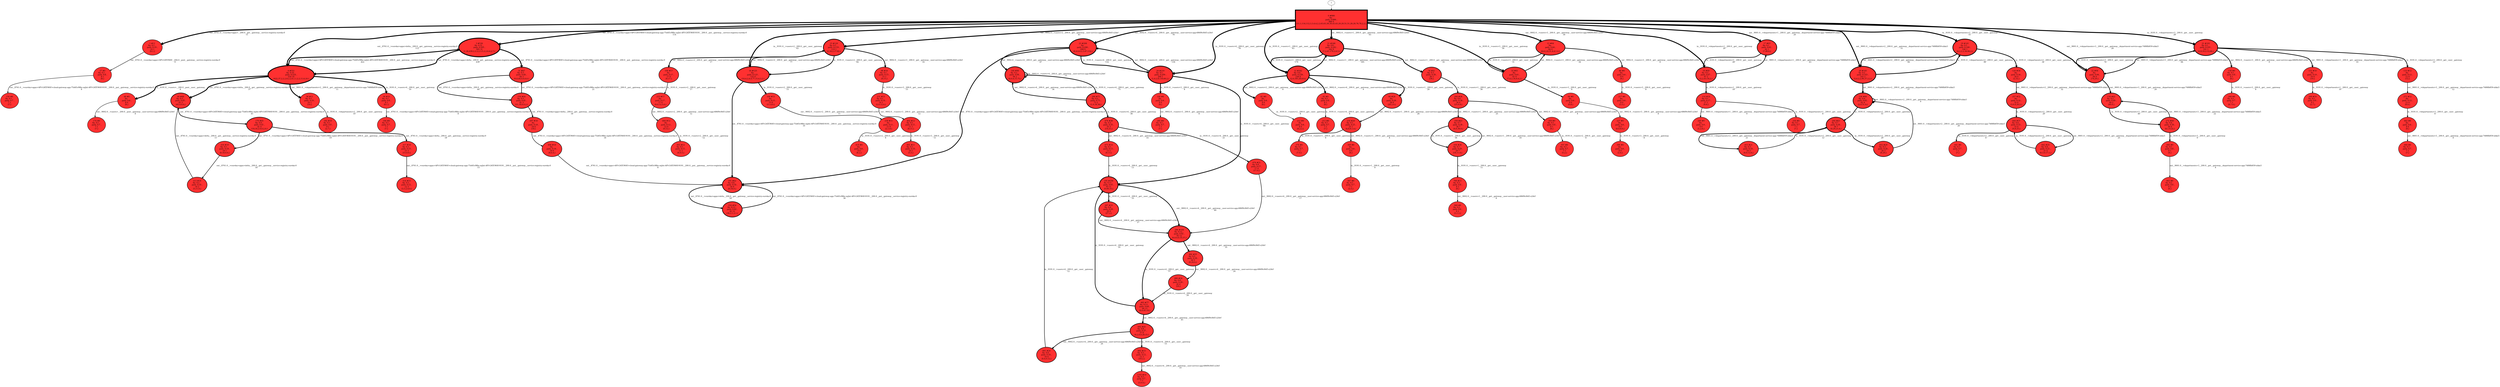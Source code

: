 // produced with flexfringe // 
digraph DFA {
	0 [label="root" shape=box];
		I -> 0;
	0 [ label="0 #886
fin: 
 path: 0:886 , 
886 0
[11,1,114,112,3,3,4,4,2,2,63,63,30,30,43,43,20,20,51,51,28,28,78,78,2,2,]" , style=filled, fillcolor="firebrick1", width=2.05256, height=2.05256, penwidth=6.78784];
		0 -> 1 [label="out__8761.0__>eureka>apps>__200.0__get__gateway__service-registry-eureka-0
11 " , penwidth=6.78784 ];
		0 -> 3 [label="out__8761.0__>eureka>apps>API-GATEWAY>cloud-gateway-app-75d45c98bc-mjlxt-API-GATEWAY-9191__200.0__put__gateway__service-registry-eureka-0
114 " , penwidth=6.78784 ];
		0 -> 4 [label="out__8761.0__>eureka>apps>delta__200.0__get__gateway__service-registry-eureka-0
112 " , penwidth=6.78784 ];
		0 -> 11 [label="out__9002.0__>users>1__200.0__get__gateway__user-service-app-686f9cf445-z24rf
63 " , penwidth=6.78784 ];
		0 -> 12 [label="in__9191.0__>users>1__200.0__get__user__gateway
63 " , penwidth=6.78784 ];
		0 -> 13 [label="out__9002.0__>users>3__200.0__get__gateway__user-service-app-686f9cf445-z24rf
30 " , penwidth=6.78784 ];
		0 -> 14 [label="in__9191.0__>users>3__200.0__get__user__gateway
30 " , penwidth=6.78784 ];
		0 -> 15 [label="out__9002.0__>users>2__200.0__get__gateway__user-service-app-686f9cf445-z24rf
43 " , penwidth=6.78784 ];
		0 -> 16 [label="in__9191.0__>users>2__200.0__get__user__gateway
43 " , penwidth=6.78784 ];
		0 -> 17 [label="out__9001.0__>departments>1__200.0__get__gateway__department-service-app-7488fb859-xhkx5
20 " , penwidth=6.78784 ];
		0 -> 18 [label="in__9191.0__>departments>1__200.0__get__user__gateway
20 " , penwidth=6.78784 ];
		0 -> 19 [label="in__9191.0__>departments>2__200.0__get__user__gateway
51 " , penwidth=6.78784 ];
		0 -> 20 [label="out__9001.0__>departments>2__200.0__get__gateway__department-service-app-7488fb859-xhkx5
51 " , penwidth=6.78784 ];
		0 -> 21 [label="in__9191.0__>departments>3__200.0__get__user__gateway
28 " , penwidth=6.78784 ];
		0 -> 22 [label="out__9001.0__>departments>3__200.0__get__gateway__department-service-app-7488fb859-xhkx5
28 " , penwidth=6.78784 ];
		0 -> 23 [label="out__9002.0__>users>4__200.0__get__gateway__user-service-app-686f9cf445-z24rf
78 " , penwidth=6.78784 ];
		0 -> 24 [label="in__9191.0__>users>4__200.0__get__user__gateway
78 " , penwidth=6.78784 ];
	1 [ label="1 #11
fin: 0:1 , 
 path: 0:10 , 
10 1
[9,1,]" , style=filled, fillcolor="firebrick1", width=1.24844, height=1.24844, penwidth=2.48491];
		1 -> 27 [label="out__8761.0__>eureka>apps>API-GATEWAY__204.0__post__gateway__service-registry-eureka-0
9 " , penwidth=2.48491 ];
	3 [ label="3 #536
fin: 0:31 , 
 path: 0:505 , 
505 31
[1,26,439,2,2,2,2,3,5,2,2,6,4,2,7,]" , style=filled, fillcolor="firebrick1", width=1.98595, height=1.98595, penwidth=6.286];
		3 -> 31 [label="out__8761.0__>eureka>apps>API-GATEWAY>cloud-gateway-app-75d45c98bc-mjlxt-API-GATEWAY-9191__200.0__put__gateway__service-registry-eureka-0
26 " , penwidth=6.286 ];
		3 -> 4 [label="out__8761.0__>eureka>apps>delta__200.0__get__gateway__service-registry-eureka-0
439 " , penwidth=6.286 ];
	4 [ label="4 #551
fin: 0:35 , 
 path: 0:516 , 
516 35
[422,37,2,2,2,8,2,2,6,1,1,2,2,11,6,10,]" , style=filled, fillcolor="firebrick1", width=1.98973, height=1.98973, penwidth=6.31355];
		4 -> 3 [label="out__8761.0__>eureka>apps>API-GATEWAY>cloud-gateway-app-75d45c98bc-mjlxt-API-GATEWAY-9191__200.0__put__gateway__service-registry-eureka-0
422 " , penwidth=6.31355 ];
		4 -> 44 [label="out__8761.0__>eureka>apps>delta__200.0__get__gateway__service-registry-eureka-0
37 " , penwidth=6.31355 ];
		4 -> 48 [label="in__9191.0__>users>__200.0__post__user__gateway
8 " , penwidth=6.31355 ];
		4 -> 56 [label="out__9001.0__>departments>2__200.0__get__gateway__department-service-app-7488fb859-xhkx5
11 " , penwidth=6.31355 ];
		4 -> 58 [label="in__9191.0__>users>4__200.0__get__user__gateway
10 " , penwidth=6.31355 ];
	11 [ label="11 #248
fin: 0:6 , 
 path: 0:242 , 
242 6
[7,2,41,179,2,6,5,]" , style=filled, fillcolor="firebrick1", width=1.87448, height=1.87448, penwidth=5.51745];
		11 -> 74 [label="out__9002.0__>users>1__200.0__get__gateway__user-service-app-686f9cf445-z24rf
41 " , penwidth=5.51745 ];
		11 -> 12 [label="in__9191.0__>users>1__200.0__get__user__gateway
179 " , penwidth=5.51745 ];
	12 [ label="12 #242
fin: 0:4 , 
 path: 0:238 , 
238 4
[2,6,185,28,8,9,]" , style=filled, fillcolor="firebrick1", width=1.87073, height=1.87073, penwidth=5.49306];
		12 -> 11 [label="out__9002.0__>users>1__200.0__get__gateway__user-service-app-686f9cf445-z24rf
185 " , penwidth=5.49306 ];
		12 -> 80 [label="in__9191.0__>users>1__200.0__get__user__gateway
28 " , penwidth=5.49306 ];
		12 -> 81 [label="out__9002.0__>users>2__200.0__get__gateway__user-service-app-686f9cf445-z24rf
8 " , penwidth=5.49306 ];
		12 -> 82 [label="out__9002.0__>users>4__200.0__get__gateway__user-service-app-686f9cf445-z24rf
9 " , penwidth=5.49306 ];
	13 [ label="13 #64
fin: 
 path: 0:64 , 
64 0
[6,6,2,8,31,4,4,1,2,]" , style=filled, fillcolor="firebrick1", width=1.64372, height=1.64372, penwidth=4.17439];
		13 -> 86 [label="out__9002.0__>users>3__200.0__get__gateway__user-service-app-686f9cf445-z24rf
8 " , penwidth=4.17439 ];
		13 -> 14 [label="in__9191.0__>users>3__200.0__get__user__gateway
31 " , penwidth=4.17439 ];
	14 [ label="14 #61
fin: 
 path: 0:61 , 
61 0
[7,4,2,34,8,4,2,]" , style=filled, fillcolor="firebrick1", width=1.63455, height=1.63455, penwidth=4.12713];
		14 -> 13 [label="out__9002.0__>users>3__200.0__get__gateway__user-service-app-686f9cf445-z24rf
34 " , penwidth=4.12713 ];
		14 -> 94 [label="in__9191.0__>users>3__200.0__get__user__gateway
8 " , penwidth=4.12713 ];
	15 [ label="15 #120
fin: 0:1 , 
 path: 0:119 , 
119 1
[2,16,2,17,82,]" , style=filled, fillcolor="firebrick1", width=1.75713, height=1.75713, penwidth=4.79579];
		15 -> 98 [label="out__9002.0__>users>3__200.0__get__gateway__user-service-app-686f9cf445-z24rf
16 " , penwidth=4.79579 ];
		15 -> 100 [label="out__9002.0__>users>2__200.0__get__gateway__user-service-app-686f9cf445-z24rf
17 " , penwidth=4.79579 ];
		15 -> 16 [label="in__9191.0__>users>2__200.0__get__user__gateway
82 " , penwidth=4.79579 ];
	16 [ label="16 #125
fin: 
 path: 0:125 , 
125 0
[10,4,2,4,4,77,15,4,3,2,]" , style=filled, fillcolor="firebrick1", width=1.76409, height=1.76409, penwidth=4.83628];
		16 -> 101 [label="out__8761.0__>eureka>apps>API-GATEWAY>cloud-gateway-app-75d45c98bc-mjlxt-API-GATEWAY-9191__200.0__put__gateway__service-registry-eureka-0
10 " , penwidth=4.83628 ];
		16 -> 15 [label="out__9002.0__>users>2__200.0__get__gateway__user-service-app-686f9cf445-z24rf
77 " , penwidth=4.83628 ];
		16 -> 106 [label="in__9191.0__>users>2__200.0__get__user__gateway
15 " , penwidth=4.83628 ];
	17 [ label="17 #63
fin: 0:1 , 
 path: 0:62 , 
62 1
[7,49,6,]" , style=filled, fillcolor="firebrick1", width=1.64072, height=1.64072, penwidth=4.15888];
		17 -> 18 [label="in__9191.0__>departments>1__200.0__get__user__gateway
49 " , penwidth=4.15888 ];
	18 [ label="18 #69
fin: 0:2 , 
 path: 0:67 , 
67 2
[2,2,43,18,2,]" , style=filled, fillcolor="firebrick1", width=1.65794, height=1.65794, penwidth=4.2485];
		18 -> 17 [label="out__9001.0__>departments>1__200.0__get__gateway__department-service-app-7488fb859-xhkx5
43 " , penwidth=4.2485 ];
		18 -> 114 [label="in__9191.0__>departments>1__200.0__get__user__gateway
18 " , penwidth=4.2485 ];
	19 [ label="19 #141
fin: 0:1 , 
 path: 0:140 , 
140 1
[4,2,2,2,34,94,2,]" , style=filled, fillcolor="firebrick1", width=1.78437, height=1.78437, penwidth=4.95583];
		19 -> 120 [label="in__9191.0__>departments>2__200.0__get__user__gateway
34 " , penwidth=4.95583 ];
		19 -> 20 [label="out__9001.0__>departments>2__200.0__get__gateway__department-service-app-7488fb859-xhkx5
94 " , penwidth=4.95583 ];
	20 [ label="20 #145
fin: 0:2 , 
 path: 0:143 , 
143 2
[2,6,2,2,90,37,2,2,]" , style=filled, fillcolor="firebrick1", width=1.78902, height=1.78902, penwidth=4.98361];
		20 -> 19 [label="in__9191.0__>departments>2__200.0__get__user__gateway
90 " , penwidth=4.98361 ];
		20 -> 126 [label="out__9001.0__>departments>2__200.0__get__gateway__department-service-app-7488fb859-xhkx5
37 " , penwidth=4.98361 ];
	21 [ label="21 #102
fin: 0:1 , 
 path: 0:101 , 
101 1
[2,9,10,2,12,66,]" , style=filled, fillcolor="firebrick1", width=1.72895, height=1.72895, penwidth=4.63473];
		21 -> 130 [label="out__9002.0__>users>3__200.0__get__gateway__user-service-app-686f9cf445-z24rf
9 " , penwidth=4.63473 ];
		21 -> 131 [label="out__9001.0__>departments>1__200.0__get__gateway__department-service-app-7488fb859-xhkx5
10 " , penwidth=4.63473 ];
		21 -> 133 [label="in__9191.0__>departments>3__200.0__get__user__gateway
12 " , penwidth=4.63473 ];
		21 -> 22 [label="out__9001.0__>departments>3__200.0__get__gateway__department-service-app-7488fb859-xhkx5
66 " , penwidth=4.63473 ];
	22 [ label="22 #94
fin: 
 path: 0:94 , 
94 0
[74,20,]" , style=filled, fillcolor="firebrick1", width=1.7145, height=1.7145, penwidth=4.55388];
		22 -> 21 [label="in__9191.0__>departments>3__200.0__get__user__gateway
74 " , penwidth=4.55388 ];
		22 -> 134 [label="out__9001.0__>departments>3__200.0__get__gateway__department-service-app-7488fb859-xhkx5
20 " , penwidth=4.55388 ];
	23 [ label="23 #208
fin: 
 path: 0:208 , 
208 0
[8,4,6,6,2,3,47,132,]" , style=filled, fillcolor="firebrick1", width=1.84725, height=1.84725, penwidth=5.34233];
		23 -> 101 [label="out__8761.0__>eureka>apps>API-GATEWAY>cloud-gateway-app-75d45c98bc-mjlxt-API-GATEWAY-9191__200.0__put__gateway__service-registry-eureka-0
8 " , penwidth=5.34233 ];
		23 -> 140 [label="out__9002.0__>users>4__200.0__get__gateway__user-service-app-686f9cf445-z24rf
47 " , penwidth=5.34233 ];
		23 -> 24 [label="in__9191.0__>users>4__200.0__get__user__gateway
132 " , penwidth=5.34233 ];
	24 [ label="24 #210
fin: 0:1 , 
 path: 0:209 , 
209 1
[1,6,2,8,130,60,2,]" , style=filled, fillcolor="firebrick1", width=1.84875, height=1.84875, penwidth=5.35186];
		24 -> 144 [label="in__9191.0__>users>3__200.0__get__user__gateway
8 " , penwidth=5.35186 ];
		24 -> 23 [label="out__9002.0__>users>4__200.0__get__gateway__user-service-app-686f9cf445-z24rf
130 " , penwidth=5.35186 ];
		24 -> 145 [label="in__9191.0__>users>4__200.0__get__user__gateway
60 " , penwidth=5.35186 ];
	27 [ label="27 #9
fin: 0:1 , 
 path: 0:8 , 
8 1
[8,]" , style=filled, fillcolor="firebrick1", width=1.19471, height=1.19471, penwidth=2.30259];
		27 -> 150 [label="out__8761.0__>eureka>apps>API-GATEWAY>cloud-gateway-app-75d45c98bc-mjlxt-API-GATEWAY-9191__200.0__put__gateway__service-registry-eureka-0
8 " , penwidth=2.30259 ];
	31 [ label="31 #47
fin: 0:3 , 
 path: 0:44 , 
44 3
[0,0,44,0,0,0,0,]" , style=filled, fillcolor="firebrick1", width=1.58334, height=1.58334, penwidth=3.8712];
		31 -> 154 [label="out__8761.0__>eureka>apps>delta__200.0__get__gateway__service-registry-eureka-0
44 " , penwidth=3.8712 ];
	44 [ label="44 #48
fin: 0:3 , 
 path: 0:45 , 
45 3
[45,0,0,0,]" , style=filled, fillcolor="firebrick1", width=1.58756, height=1.58756, penwidth=3.89182];
		44 -> 170 [label="out__8761.0__>eureka>apps>API-GATEWAY>cloud-gateway-app-75d45c98bc-mjlxt-API-GATEWAY-9191__200.0__put__gateway__service-registry-eureka-0
45 " , penwidth=3.89182 ];
	48 [ label="48 #8
fin: 
 path: 0:8 , 
8 0
[8,]" , style=filled, fillcolor="firebrick1", width=1.16228, height=1.16228, penwidth=2.19722];
		48 -> 174 [label="out__9002.0__>users>__200.0__post__gateway__user-service-app-686f9cf445-z24rf
8 " , penwidth=2.19722 ];
	56 [ label="56 #11
fin: 0:1 , 
 path: 0:10 , 
10 1
[10,]" , style=filled, fillcolor="firebrick1", width=1.24844, height=1.24844, penwidth=2.48491];
		56 -> 182 [label="in__9191.0__>departments>2__200.0__get__user__gateway
10 " , penwidth=2.48491 ];
	58 [ label="58 #10
fin: 0:1 , 
 path: 0:9 , 
9 1
[8,1,]" , style=filled, fillcolor="firebrick1", width=1.22316, height=1.22316, penwidth=2.3979];
		58 -> 184 [label="out__8761.0__>eureka>apps>API-GATEWAY>cloud-gateway-app-75d45c98bc-mjlxt-API-GATEWAY-9191__200.0__put__gateway__service-registry-eureka-0
8 " , penwidth=2.3979 ];
	74 [ label="74 #41
fin: 0:3 , 
 path: 0:38 , 
38 3
[38,]" , style=filled, fillcolor="firebrick1", width=1.55555, height=1.55555, penwidth=3.73767];
		74 -> 204 [label="in__9191.0__>users>1__200.0__get__user__gateway
38 " , penwidth=3.73767 ];
	80 [ label="80 #28
fin: 
 path: 0:28 , 
28 0
[26,2,0,]" , style=filled, fillcolor="firebrick1", width=1.47414, height=1.47414, penwidth=3.3673];
		80 -> 210 [label="out__9002.0__>users>1__200.0__get__gateway__user-service-app-686f9cf445-z24rf
26 " , penwidth=3.3673 ];
	81 [ label="81 #8
fin: 
 path: 0:8 , 
8 0
[8,]" , style=filled, fillcolor="firebrick1", width=1.16228, height=1.16228, penwidth=2.19722];
		81 -> 212 [label="in__9191.0__>users>2__200.0__get__user__gateway
8 " , penwidth=2.19722 ];
	82 [ label="82 #9
fin: 0:1 , 
 path: 0:8 , 
8 1
[8,]" , style=filled, fillcolor="firebrick1", width=1.19471, height=1.19471, penwidth=2.30259];
		82 -> 213 [label="in__9191.0__>users>4__200.0__get__user__gateway
8 " , penwidth=2.30259 ];
	86 [ label="86 #8
fin: 
 path: 0:8 , 
8 0
[8,]" , style=filled, fillcolor="firebrick1", width=1.16228, height=1.16228, penwidth=2.19722];
		86 -> 217 [label="in__9191.0__>users>3__200.0__get__user__gateway
8 " , penwidth=2.19722 ];
	94 [ label="94 #8
fin: 
 path: 0:8 , 
8 0
[0,8,]" , style=filled, fillcolor="firebrick1", width=1.16228, height=1.16228, penwidth=2.19722];
		94 -> 227 [label="out__9002.0__>users>3__200.0__get__gateway__user-service-app-686f9cf445-z24rf
8 " , penwidth=2.19722 ];
	98 [ label="98 #16
fin: 0:1 , 
 path: 0:15 , 
15 1
[0,15,]" , style=filled, fillcolor="firebrick1", width=1.3437, height=1.3437, penwidth=2.83321];
		98 -> 231 [label="in__9191.0__>users>3__200.0__get__user__gateway
15 " , penwidth=2.83321 ];
	100 [ label="100 #17
fin: 
 path: 0:17 , 
17 0
[0,17,]" , style=filled, fillcolor="firebrick1", width=1.3585, height=1.3585, penwidth=2.89037];
		100 -> 233 [label="in__9191.0__>users>2__200.0__get__user__gateway
17 " , penwidth=2.89037 ];
	101 [ label="101 #62
fin: 0:8 , 
 path: 0:54 , 
54 8
[0,54,0,]" , style=filled, fillcolor="firebrick1", width=1.63766, height=1.63766, penwidth=4.14313];
		101 -> 234 [label="out__8761.0__>eureka>apps>delta__200.0__get__gateway__service-registry-eureka-0
54 " , penwidth=4.14313 ];
	106 [ label="106 #15
fin: 
 path: 0:15 , 
15 0
[11,4,0,]" , style=filled, fillcolor="firebrick1", width=1.32776, height=1.32776, penwidth=2.77259];
		106 -> 239 [label="out__9002.0__>users>2__200.0__get__gateway__user-service-app-686f9cf445-z24rf
11 " , penwidth=2.77259 ];
	114 [ label="114 #18
fin: 0:1 , 
 path: 0:17 , 
17 1
[9,8,]" , style=filled, fillcolor="firebrick1", width=1.37231, height=1.37231, penwidth=2.94444];
		114 -> 249 [label="out__9001.0__>departments>1__200.0__get__gateway__department-service-app-7488fb859-xhkx5
9 " , penwidth=2.94444 ];
		114 -> 250 [label="in__9191.0__>departments>1__200.0__get__user__gateway
8 " , penwidth=2.94444 ];
	120 [ label="120 #34
fin: 
 path: 0:34 , 
34 0
[2,32,]" , style=filled, fillcolor="firebrick1", width=1.5163, height=1.5163, penwidth=3.55535];
		120 -> 257 [label="out__9001.0__>departments>2__200.0__get__gateway__department-service-app-7488fb859-xhkx5
32 " , penwidth=3.55535 ];
	126 [ label="126 #66
fin: 0:4 , 
 path: 0:62 , 
62 4
[2,0,51,9,]" , style=filled, fillcolor="firebrick1", width=1.64956, height=1.64956, penwidth=4.20469];
		126 -> 264 [label="in__9191.0__>departments>2__200.0__get__user__gateway
51 " , penwidth=4.20469 ];
		126 -> 126 [label="out__9001.0__>departments>2__200.0__get__gateway__department-service-app-7488fb859-xhkx5
9 " , penwidth=4.20469 ];
	130 [ label="130 #9
fin: 0:1 , 
 path: 0:8 , 
8 1
[8,]" , style=filled, fillcolor="firebrick1", width=1.19471, height=1.19471, penwidth=2.30259];
		130 -> 268 [label="in__9191.0__>users>3__200.0__get__user__gateway
8 " , penwidth=2.30259 ];
	131 [ label="131 #10
fin: 
 path: 0:10 , 
10 0
[10,]" , style=filled, fillcolor="firebrick1", width=1.22316, height=1.22316, penwidth=2.3979];
		131 -> 269 [label="in__9191.0__>departments>1__200.0__get__user__gateway
10 " , penwidth=2.3979 ];
	133 [ label="133 #12
fin: 
 path: 0:12 , 
12 0
[12,]" , style=filled, fillcolor="firebrick1", width=1.27115, height=1.27115, penwidth=2.56495];
		133 -> 271 [label="out__9001.0__>departments>3__200.0__get__gateway__department-service-app-7488fb859-xhkx5
12 " , penwidth=2.56495 ];
	134 [ label="134 #42
fin: 0:2 , 
 path: 0:40 , 
40 2
[40,0,]" , style=filled, fillcolor="firebrick1", width=1.5605, height=1.5605, penwidth=3.7612];
		134 -> 272 [label="in__9191.0__>departments>3__200.0__get__user__gateway
40 " , penwidth=3.7612 ];
	140 [ label="140 #96
fin: 0:2 , 
 path: 0:94 , 
94 2
[0,0,4,15,75,]" , style=filled, fillcolor="firebrick1", width=1.71824, height=1.71824, penwidth=4.57471];
		140 -> 140 [label="out__9002.0__>users>4__200.0__get__gateway__user-service-app-686f9cf445-z24rf
15 " , penwidth=4.57471 ];
		140 -> 280 [label="in__9191.0__>users>4__200.0__get__user__gateway
75 " , penwidth=4.57471 ];
	144 [ label="144 #8
fin: 
 path: 0:8 , 
8 0
[8,]" , style=filled, fillcolor="firebrick1", width=1.16228, height=1.16228, penwidth=2.19722];
		144 -> 285 [label="out__9002.0__>users>3__200.0__get__gateway__user-service-app-686f9cf445-z24rf
8 " , penwidth=2.19722 ];
	145 [ label="145 #104
fin: 0:11 , 
 path: 0:93 , 
93 11
[0,60,33,]" , style=filled, fillcolor="firebrick1", width=1.73236, height=1.73236, penwidth=4.65396];
		145 -> 286 [label="out__9002.0__>users>4__200.0__get__gateway__user-service-app-686f9cf445-z24rf
60 " , penwidth=4.65396 ];
		145 -> 287 [label="in__9191.0__>users>4__200.0__get__user__gateway
33 " , penwidth=4.65396 ];
	150 [ label="150 #8
fin: 0:1 , 
 path: 0:7 , 
7 1
[7,]" , style=filled, fillcolor="firebrick1", width=1.16228, height=1.16228, penwidth=2.19722];
	154 [ label="154 #44
fin: 0:3 , 
 path: 0:41 , 
41 3
[21,18,0,0,2,]" , style=filled, fillcolor="firebrick1", width=1.57, height=1.57, penwidth=3.80666];
		154 -> 31 [label="out__8761.0__>eureka>apps>API-GATEWAY>cloud-gateway-app-75d45c98bc-mjlxt-API-GATEWAY-9191__200.0__put__gateway__service-registry-eureka-0
21 " , penwidth=3.80666 ];
		154 -> 297 [label="out__8761.0__>eureka>apps>delta__200.0__get__gateway__service-registry-eureka-0
18 " , penwidth=3.80666 ];
	170 [ label="170 #45
fin: 0:4 , 
 path: 0:41 , 
41 4
[19,18,2,0,0,2,0,]" , style=filled, fillcolor="firebrick1", width=1.57457, height=1.57457, penwidth=3.82864];
		170 -> 316 [label="out__8761.0__>eureka>apps>API-GATEWAY>cloud-gateway-app-75d45c98bc-mjlxt-API-GATEWAY-9191__200.0__put__gateway__service-registry-eureka-0
19 " , penwidth=3.82864 ];
		170 -> 317 [label="out__8761.0__>eureka>apps>delta__200.0__get__gateway__service-registry-eureka-0
18 " , penwidth=3.82864 ];
	174 [ label="174 #8
fin: 0:1 , 
 path: 0:7 , 
7 1
[7,]" , style=filled, fillcolor="firebrick1", width=1.16228, height=1.16228, penwidth=2.19722];
	182 [ label="182 #10
fin: 0:1 , 
 path: 0:9 , 
9 1
[2,7,]" , style=filled, fillcolor="firebrick1", width=1.22316, height=1.22316, penwidth=2.3979];
	184 [ label="184 #8
fin: 0:1 , 
 path: 0:7 , 
7 1
[7,]" , style=filled, fillcolor="firebrick1", width=1.16228, height=1.16228, penwidth=2.19722];
	204 [ label="204 #38
fin: 0:4 , 
 path: 0:34 , 
34 4
[25,0,9,]" , style=filled, fillcolor="firebrick1", width=1.53978, height=1.53978, penwidth=3.66356];
		204 -> 358 [label="out__9002.0__>users>1__200.0__get__gateway__user-service-app-686f9cf445-z24rf
25 " , penwidth=3.66356 ];
		204 -> 359 [label="out__9002.0__>users>2__200.0__get__gateway__user-service-app-686f9cf445-z24rf
9 " , penwidth=3.66356 ];
	210 [ label="210 #26
fin: 0:1 , 
 path: 0:25 , 
25 1
[4,8,8,1,4,]" , style=filled, fillcolor="firebrick1", width=1.45765, height=1.45765, penwidth=3.29584];
		210 -> 369 [label="out__9002.0__>users>1__200.0__get__gateway__user-service-app-686f9cf445-z24rf
8 " , penwidth=3.29584 ];
		210 -> 370 [label="in__9191.0__>users>1__200.0__get__user__gateway
8 " , penwidth=3.29584 ];
	212 [ label="212 #8
fin: 
 path: 0:8 , 
8 0
[4,2,2,]" , style=filled, fillcolor="firebrick1", width=1.16228, height=1.16228, penwidth=2.19722];
	213 [ label="213 #8
fin: 0:1 , 
 path: 0:7 , 
7 1
[7,]" , style=filled, fillcolor="firebrick1", width=1.16228, height=1.16228, penwidth=2.19722];
	217 [ label="217 #8
fin: 
 path: 0:8 , 
8 0
[3,5,]" , style=filled, fillcolor="firebrick1", width=1.16228, height=1.16228, penwidth=2.19722];
	227 [ label="227 #8
fin: 
 path: 0:8 , 
8 0
[0,0,8,0,]" , style=filled, fillcolor="firebrick1", width=1.16228, height=1.16228, penwidth=2.19722];
		227 -> 396 [label="in__9191.0__>users>3__200.0__get__user__gateway
8 " , penwidth=2.19722 ];
	231 [ label="231 #15
fin: 0:1 , 
 path: 0:14 , 
14 1
[2,0,12,0,]" , style=filled, fillcolor="firebrick1", width=1.32776, height=1.32776, penwidth=2.77259];
		231 -> 402 [label="out__9002.0__>users>3__200.0__get__gateway__user-service-app-686f9cf445-z24rf
12 " , penwidth=2.77259 ];
	233 [ label="233 #17
fin: 
 path: 0:17 , 
17 0
[0,0,12,5,0,]" , style=filled, fillcolor="firebrick1", width=1.3585, height=1.3585, penwidth=2.89037];
		233 -> 404 [label="out__9002.0__>users>2__200.0__get__gateway__user-service-app-686f9cf445-z24rf
12 " , penwidth=2.89037 ];
	234 [ label="234 #54
fin: 0:12 , 
 path: 0:42 , 
42 12
[36,2,1,2,1,]" , style=filled, fillcolor="firebrick1", width=1.6109, height=1.6109, penwidth=4.00733];
		234 -> 101 [label="out__8761.0__>eureka>apps>API-GATEWAY>cloud-gateway-app-75d45c98bc-mjlxt-API-GATEWAY-9191__200.0__put__gateway__service-registry-eureka-0
36 " , penwidth=4.00733 ];
	239 [ label="239 #11
fin: 
 path: 0:11 , 
11 0
[2,1,8,]" , style=filled, fillcolor="firebrick1", width=1.24844, height=1.24844, penwidth=2.48491];
		239 -> 419 [label="in__9191.0__>users>2__200.0__get__user__gateway
8 " , penwidth=2.48491 ];
	249 [ label="249 #9
fin: 
 path: 0:9 , 
9 0
[1,2,6,]" , style=filled, fillcolor="firebrick1", width=1.19471, height=1.19471, penwidth=2.30259];
	250 [ label="250 #8
fin: 0:1 , 
 path: 0:7 , 
7 1
[7,]" , style=filled, fillcolor="firebrick1", width=1.16228, height=1.16228, penwidth=2.19722];
	257 [ label="257 #32
fin: 
 path: 0:32 , 
32 0
[3,0,4,20,5,]" , style=filled, fillcolor="firebrick1", width=1.5033, height=1.5033, penwidth=3.49651];
		257 -> 444 [label="in__9191.0__>departments>2__200.0__get__user__gateway
20 " , penwidth=3.49651 ];
	264 [ label="264 #63
fin: 0:7 , 
 path: 0:56 , 
56 7
[0,29,21,6,]" , style=filled, fillcolor="firebrick1", width=1.64072, height=1.64072, penwidth=4.15888];
		264 -> 452 [label="in__9191.0__>departments>2__200.0__get__user__gateway
29 " , penwidth=4.15888 ];
		264 -> 453 [label="out__9001.0__>departments>2__200.0__get__gateway__department-service-app-7488fb859-xhkx5
21 " , penwidth=4.15888 ];
	268 [ label="268 #8
fin: 0:1 , 
 path: 0:7 , 
7 1
[0,7,0,]" , style=filled, fillcolor="firebrick1", width=1.16228, height=1.16228, penwidth=2.19722];
	269 [ label="269 #10
fin: 0:1 , 
 path: 0:9 , 
9 1
[2,7,]" , style=filled, fillcolor="firebrick1", width=1.22316, height=1.22316, penwidth=2.3979];
	271 [ label="271 #12
fin: 
 path: 0:12 , 
12 0
[8,4,]" , style=filled, fillcolor="firebrick1", width=1.27115, height=1.27115, penwidth=2.56495];
		271 -> 462 [label="in__9191.0__>departments>3__200.0__get__user__gateway
8 " , penwidth=2.56495 ];
	272 [ label="272 #40
fin: 0:4 , 
 path: 0:36 , 
36 4
[4,1,9,22,]" , style=filled, fillcolor="firebrick1", width=1.55045, height=1.55045, penwidth=3.71357];
		272 -> 466 [label="in__9191.0__>departments>3__200.0__get__user__gateway
9 " , penwidth=3.71357 ];
		272 -> 134 [label="out__9001.0__>departments>3__200.0__get__gateway__department-service-app-7488fb859-xhkx5
22 " , penwidth=3.71357 ];
	280 [ label="280 #75
fin: 0:2 , 
 path: 0:73 , 
73 2
[1,0,34,38,]" , style=filled, fillcolor="firebrick1", width=1.67349, height=1.67349, penwidth=4.33073];
		280 -> 140 [label="out__9002.0__>users>4__200.0__get__gateway__user-service-app-686f9cf445-z24rf
34 " , penwidth=4.33073 ];
		280 -> 476 [label="in__9191.0__>users>4__200.0__get__user__gateway
38 " , penwidth=4.33073 ];
	285 [ label="285 #8
fin: 0:1 , 
 path: 0:7 , 
7 1
[7,]" , style=filled, fillcolor="firebrick1", width=1.16228, height=1.16228, penwidth=2.19722];
	286 [ label="286 #104
fin: 0:12 , 
 path: 0:92 , 
92 12
[0,0,0,0,35,57,]" , style=filled, fillcolor="firebrick1", width=1.73236, height=1.73236, penwidth=4.65396];
		286 -> 482 [label="out__9002.0__>users>4__200.0__get__gateway__user-service-app-686f9cf445-z24rf
35 " , penwidth=4.65396 ];
		286 -> 483 [label="in__9191.0__>users>4__200.0__get__user__gateway
57 " , penwidth=4.65396 ];
	287 [ label="287 #33
fin: 0:4 , 
 path: 0:29 , 
29 4
[27,2,]" , style=filled, fillcolor="firebrick1", width=1.50992, height=1.50992, penwidth=3.52636];
		287 -> 286 [label="out__9002.0__>users>4__200.0__get__gateway__user-service-app-686f9cf445-z24rf
27 " , penwidth=3.52636 ];
	297 [ label="297 #18
fin: 
 path: 0:18 , 
18 0
[18,]" , style=filled, fillcolor="firebrick1", width=1.37231, height=1.37231, penwidth=2.94444];
		297 -> 494 [label="out__8761.0__>eureka>apps>API-GATEWAY>cloud-gateway-app-75d45c98bc-mjlxt-API-GATEWAY-9191__200.0__put__gateway__service-registry-eureka-0
18 " , penwidth=2.94444 ];
	316 [ label="316 #19
fin: 0:1 , 
 path: 0:18 , 
18 1
[0,18,0,0,]" , style=filled, fillcolor="firebrick1", width=1.38523, height=1.38523, penwidth=2.99573];
		316 -> 513 [label="out__8761.0__>eureka>apps>delta__200.0__get__gateway__service-registry-eureka-0
18 " , penwidth=2.99573 ];
	317 [ label="317 #18
fin: 0:3 , 
 path: 0:15 , 
15 3
[15,0,0,]" , style=filled, fillcolor="firebrick1", width=1.37231, height=1.37231, penwidth=2.94444];
		317 -> 514 [label="out__8761.0__>eureka>apps>API-GATEWAY>cloud-gateway-app-75d45c98bc-mjlxt-API-GATEWAY-9191__200.0__put__gateway__service-registry-eureka-0
15 " , penwidth=2.94444 ];
	358 [ label="358 #43
fin: 0:7 , 
 path: 0:36 , 
36 7
[0,0,36,0,]" , style=filled, fillcolor="firebrick1", width=1.56532, height=1.56532, penwidth=3.78419];
		358 -> 556 [label="in__9191.0__>users>1__200.0__get__user__gateway
36 " , penwidth=3.78419 ];
	359 [ label="359 #9
fin: 0:1 , 
 path: 0:8 , 
8 1
[8,]" , style=filled, fillcolor="firebrick1", width=1.19471, height=1.19471, penwidth=2.30259];
		359 -> 557 [label="in__9191.0__>users>2__200.0__get__user__gateway
8 " , penwidth=2.30259 ];
	369 [ label="369 #8
fin: 
 path: 0:8 , 
8 0
[8,]" , style=filled, fillcolor="firebrick1", width=1.16228, height=1.16228, penwidth=2.19722];
		369 -> 567 [label="in__9191.0__>users>1__200.0__get__user__gateway
8 " , penwidth=2.19722 ];
	370 [ label="370 #8
fin: 0:1 , 
 path: 0:7 , 
7 1
[7,0,]" , style=filled, fillcolor="firebrick1", width=1.16228, height=1.16228, penwidth=2.19722];
	396 [ label="396 #8
fin: 
 path: 0:8 , 
8 0
[2,6,]" , style=filled, fillcolor="firebrick1", width=1.16228, height=1.16228, penwidth=2.19722];
	402 [ label="402 #12
fin: 0:1 , 
 path: 0:11 , 
11 1
[0,11,]" , style=filled, fillcolor="firebrick1", width=1.27115, height=1.27115, penwidth=2.56495];
		402 -> 601 [label="in__9191.0__>users>3__200.0__get__user__gateway
11 " , penwidth=2.56495 ];
	404 [ label="404 #12
fin: 
 path: 0:12 , 
12 0
[0,12,]" , style=filled, fillcolor="firebrick1", width=1.27115, height=1.27115, penwidth=2.56495];
		404 -> 603 [label="in__9191.0__>users>2__200.0__get__user__gateway
12 " , penwidth=2.56495 ];
	419 [ label="419 #8
fin: 
 path: 0:8 , 
8 0
[6,2,]" , style=filled, fillcolor="firebrick1", width=1.16228, height=1.16228, penwidth=2.19722];
	444 [ label="444 #37
fin: 0:4 , 
 path: 0:33 , 
33 4
[0,8,25,]" , style=filled, fillcolor="firebrick1", width=1.53419, height=1.53419, penwidth=3.63759];
		444 -> 641 [label="in__9191.0__>departments>2__200.0__get__user__gateway
8 " , penwidth=3.63759 ];
		444 -> 642 [label="out__9001.0__>departments>2__200.0__get__gateway__department-service-app-7488fb859-xhkx5
25 " , penwidth=3.63759 ];
	452 [ label="452 #29
fin: 0:3 , 
 path: 0:26 , 
26 3
[6,20,]" , style=filled, fillcolor="firebrick1", width=1.48188, height=1.48188, penwidth=3.4012];
		452 -> 126 [label="out__9001.0__>departments>2__200.0__get__gateway__department-service-app-7488fb859-xhkx5
20 " , penwidth=3.4012 ];
	453 [ label="453 #21
fin: 0:3 , 
 path: 0:18 , 
18 3
[0,0,12,6,]" , style=filled, fillcolor="firebrick1", width=1.4088, height=1.4088, penwidth=3.09104];
		453 -> 264 [label="in__9191.0__>departments>2__200.0__get__user__gateway
12 " , penwidth=3.09104 ];
	462 [ label="462 #8
fin: 
 path: 0:8 , 
8 0
[8,]" , style=filled, fillcolor="firebrick1", width=1.16228, height=1.16228, penwidth=2.19722];
		462 -> 660 [label="out__9001.0__>departments>3__200.0__get__gateway__department-service-app-7488fb859-xhkx5
8 " , penwidth=2.19722 ];
	466 [ label="466 #9
fin: 0:1 , 
 path: 0:8 , 
8 1
[8,]" , style=filled, fillcolor="firebrick1", width=1.19471, height=1.19471, penwidth=2.30259];
		466 -> 663 [label="out__9001.0__>departments>3__200.0__get__gateway__department-service-app-7488fb859-xhkx5
8 " , penwidth=2.30259 ];
	476 [ label="476 #38
fin: 0:3 , 
 path: 0:35 , 
35 3
[14,21,]" , style=filled, fillcolor="firebrick1", width=1.53978, height=1.53978, penwidth=3.66356];
		476 -> 673 [label="out__9002.0__>users>4__200.0__get__gateway__user-service-app-686f9cf445-z24rf
14 " , penwidth=3.66356 ];
		476 -> 674 [label="in__9191.0__>users>4__200.0__get__user__gateway
21 " , penwidth=3.66356 ];
	482 [ label="482 #35
fin: 0:5 , 
 path: 0:30 , 
30 5
[0,24,6,]" , style=filled, fillcolor="firebrick1", width=1.52247, height=1.52247, penwidth=3.58352];
		482 -> 680 [label="out__9002.0__>users>4__200.0__get__gateway__user-service-app-686f9cf445-z24rf
24 " , penwidth=3.58352 ];
	483 [ label="483 #77
fin: 0:13 , 
 path: 0:64 , 
64 13
[0,0,45,19,]" , style=filled, fillcolor="firebrick1", width=1.67835, height=1.67835, penwidth=4.35671];
		483 -> 682 [label="out__9002.0__>users>4__200.0__get__gateway__user-service-app-686f9cf445-z24rf
45 " , penwidth=4.35671 ];
		483 -> 145 [label="in__9191.0__>users>4__200.0__get__user__gateway
19 " , penwidth=4.35671 ];
	494 [ label="494 #18
fin: 
 path: 0:18 , 
18 0
[8,6,4,]" , style=filled, fillcolor="firebrick1", width=1.37231, height=1.37231, penwidth=2.94444];
		494 -> 101 [label="out__8761.0__>eureka>apps>API-GATEWAY>cloud-gateway-app-75d45c98bc-mjlxt-API-GATEWAY-9191__200.0__put__gateway__service-registry-eureka-0
8 " , penwidth=2.94444 ];
	513 [ label="513 #18
fin: 0:2 , 
 path: 0:16 , 
16 2
[5,11,0,]" , style=filled, fillcolor="firebrick1", width=1.37231, height=1.37231, penwidth=2.94444];
		513 -> 44 [label="out__8761.0__>eureka>apps>delta__200.0__get__gateway__service-registry-eureka-0
11 " , penwidth=2.94444 ];
	514 [ label="514 #15
fin: 0:3 , 
 path: 0:12 , 
12 3
[3,3,2,4,0,]" , style=filled, fillcolor="firebrick1", width=1.32776, height=1.32776, penwidth=2.77259];
	556 [ label="556 #36
fin: 0:7 , 
 path: 0:29 , 
29 7
[18,11,0,]" , style=filled, fillcolor="firebrick1", width=1.52843, height=1.52843, penwidth=3.61092];
		556 -> 358 [label="out__9002.0__>users>1__200.0__get__gateway__user-service-app-686f9cf445-z24rf
18 " , penwidth=3.61092 ];
		556 -> 760 [label="in__9191.0__>users>1__200.0__get__user__gateway
11 " , penwidth=3.61092 ];
	557 [ label="557 #8
fin: 0:1 , 
 path: 0:7 , 
7 1
[5,2,]" , style=filled, fillcolor="firebrick1", width=1.16228, height=1.16228, penwidth=2.19722];
	567 [ label="567 #8
fin: 0:1 , 
 path: 0:7 , 
7 1
[2,5,]" , style=filled, fillcolor="firebrick1", width=1.16228, height=1.16228, penwidth=2.19722];
	601 [ label="601 #11
fin: 0:1 , 
 path: 0:10 , 
10 1
[5,5,]" , style=filled, fillcolor="firebrick1", width=1.24844, height=1.24844, penwidth=2.48491];
	603 [ label="603 #12
fin: 0:1 , 
 path: 0:11 , 
11 1
[6,0,5,]" , style=filled, fillcolor="firebrick1", width=1.27115, height=1.27115, penwidth=2.56495];
	641 [ label="641 #8
fin: 0:1 , 
 path: 0:7 , 
7 1
[7,]" , style=filled, fillcolor="firebrick1", width=1.16228, height=1.16228, penwidth=2.19722];
	642 [ label="642 #25
fin: 0:4 , 
 path: 0:21 , 
21 4
[0,3,0,17,1,]" , style=filled, fillcolor="firebrick1", width=1.44882, height=1.44882, penwidth=3.2581];
		642 -> 444 [label="in__9191.0__>departments>2__200.0__get__user__gateway
17 " , penwidth=3.2581 ];
	660 [ label="660 #8
fin: 0:1 , 
 path: 0:7 , 
7 1
[7,]" , style=filled, fillcolor="firebrick1", width=1.16228, height=1.16228, penwidth=2.19722];
	663 [ label="663 #8
fin: 0:2 , 
 path: 0:6 , 
6 2
[6,]" , style=filled, fillcolor="firebrick1", width=1.16228, height=1.16228, penwidth=2.19722];
	673 [ label="673 #14
fin: 0:1 , 
 path: 0:13 , 
13 1
[0,13,]" , style=filled, fillcolor="firebrick1", width=1.31051, height=1.31051, penwidth=2.70805];
		673 -> 145 [label="in__9191.0__>users>4__200.0__get__user__gateway
13 " , penwidth=2.70805 ];
	674 [ label="674 #21
fin: 0:4 , 
 path: 0:17 , 
17 4
[17,0,]" , style=filled, fillcolor="firebrick1", width=1.4088, height=1.4088, penwidth=3.09104];
		674 -> 286 [label="out__9002.0__>users>4__200.0__get__gateway__user-service-app-686f9cf445-z24rf
17 " , penwidth=3.09104 ];
	680 [ label="680 #24
fin: 0:4 , 
 path: 0:20 , 
20 4
[20,]" , style=filled, fillcolor="firebrick1", width=1.43957, height=1.43957, penwidth=3.21888];
		680 -> 483 [label="in__9191.0__>users>4__200.0__get__user__gateway
20 " , penwidth=3.21888 ];
	682 [ label="682 #45
fin: 0:8 , 
 path: 0:37 , 
37 8
[0,2,0,0,20,15,]" , style=filled, fillcolor="firebrick1", width=1.57457, height=1.57457, penwidth=3.82864];
		682 -> 891 [label="out__9002.0__>users>4__200.0__get__gateway__user-service-app-686f9cf445-z24rf
20 " , penwidth=3.82864 ];
		682 -> 892 [label="in__9191.0__>users>4__200.0__get__user__gateway
15 " , penwidth=3.82864 ];
	760 [ label="760 #11
fin: 0:3 , 
 path: 0:8 , 
8 3
[8,]" , style=filled, fillcolor="firebrick1", width=1.24844, height=1.24844, penwidth=2.48491];
		760 -> 969 [label="out__9002.0__>users>1__200.0__get__gateway__user-service-app-686f9cf445-z24rf
8 " , penwidth=2.48491 ];
	891 [ label="891 #20
fin: 0:4 , 
 path: 0:16 , 
16 4
[0,4,0,12,]" , style=filled, fillcolor="firebrick1", width=1.39736, height=1.39736, penwidth=3.04452];
		891 -> 145 [label="in__9191.0__>users>4__200.0__get__user__gateway
12 " , penwidth=3.04452 ];
	892 [ label="892 #15
fin: 0:3 , 
 path: 0:12 , 
12 3
[10,2,]" , style=filled, fillcolor="firebrick1", width=1.32776, height=1.32776, penwidth=2.77259];
		892 -> 1103 [label="out__9002.0__>users>4__200.0__get__gateway__user-service-app-686f9cf445-z24rf
10 " , penwidth=2.77259 ];
	969 [ label="969 #8
fin: 0:2 , 
 path: 0:6 , 
6 2
[3,1,2,]" , style=filled, fillcolor="firebrick1", width=1.16228, height=1.16228, penwidth=2.19722];
	1103 [ label="1103 #10
fin: 0:3 , 
 path: 0:7 , 
7 3
[3,0,4,]" , style=filled, fillcolor="firebrick1", width=1.22316, height=1.22316, penwidth=2.3979];
}
